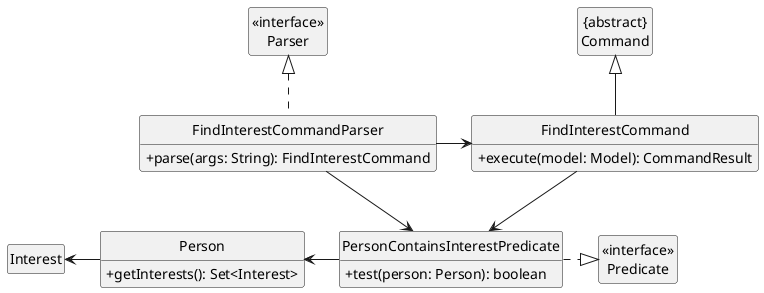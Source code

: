 @startuml
skinparam classAttributeIconSize 0
hide circle
hide members
show FindInterestCommandParser methods
show FindInterestCommand methods
show PersonContainsInterestPredicate methods
show Person methods

Class "<<interface>>\nParser" as Parser
Class "<<interface>>\nPredicate" as Predicate
Class "{abstract}\nCommand" as Command
Class "Interest" as Interest

Class FindInterestCommandParser {
  +parse(args: String): FindInterestCommand
}
Class PersonContainsInterestPredicate {
  +test(person: Person): boolean
}
Class FindInterestCommand {
  +execute(model: Model): CommandResult
}
Class Person {
  +getInterests(): Set<Interest>
}

Parser <|.. FindInterestCommandParser
PersonContainsInterestPredicate ..right.|> Predicate
FindInterestCommandParser -right-> PersonContainsInterestPredicate
FindInterestCommandParser -right-> FindInterestCommand
FindInterestCommand --> PersonContainsInterestPredicate
FindInterestCommand -up-|> Command
PersonContainsInterestPredicate -left-> Person
Person -left-> Interest

@enduml
